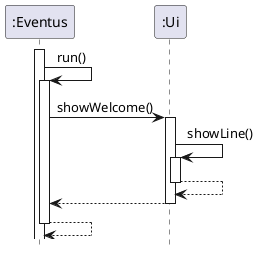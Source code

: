 @startuml
'https://plantuml.com/sequence-diagram

hide footbox



activate ":Eventus"
":Eventus" -> ":Eventus" : run()
activate ":Eventus"

":Eventus" -> ":Ui" : showWelcome()

activate ":Ui"

    ":Ui" -> ":Ui": showLine()
    activate ":Ui"

    ":Ui" --> ":Ui":
    deactivate ":Ui"

    ":Eventus" <-- ":Ui"

deactivate ":Ui"

":Eventus" --> ":Eventus"

deactivate ":Eventus"


@enduml